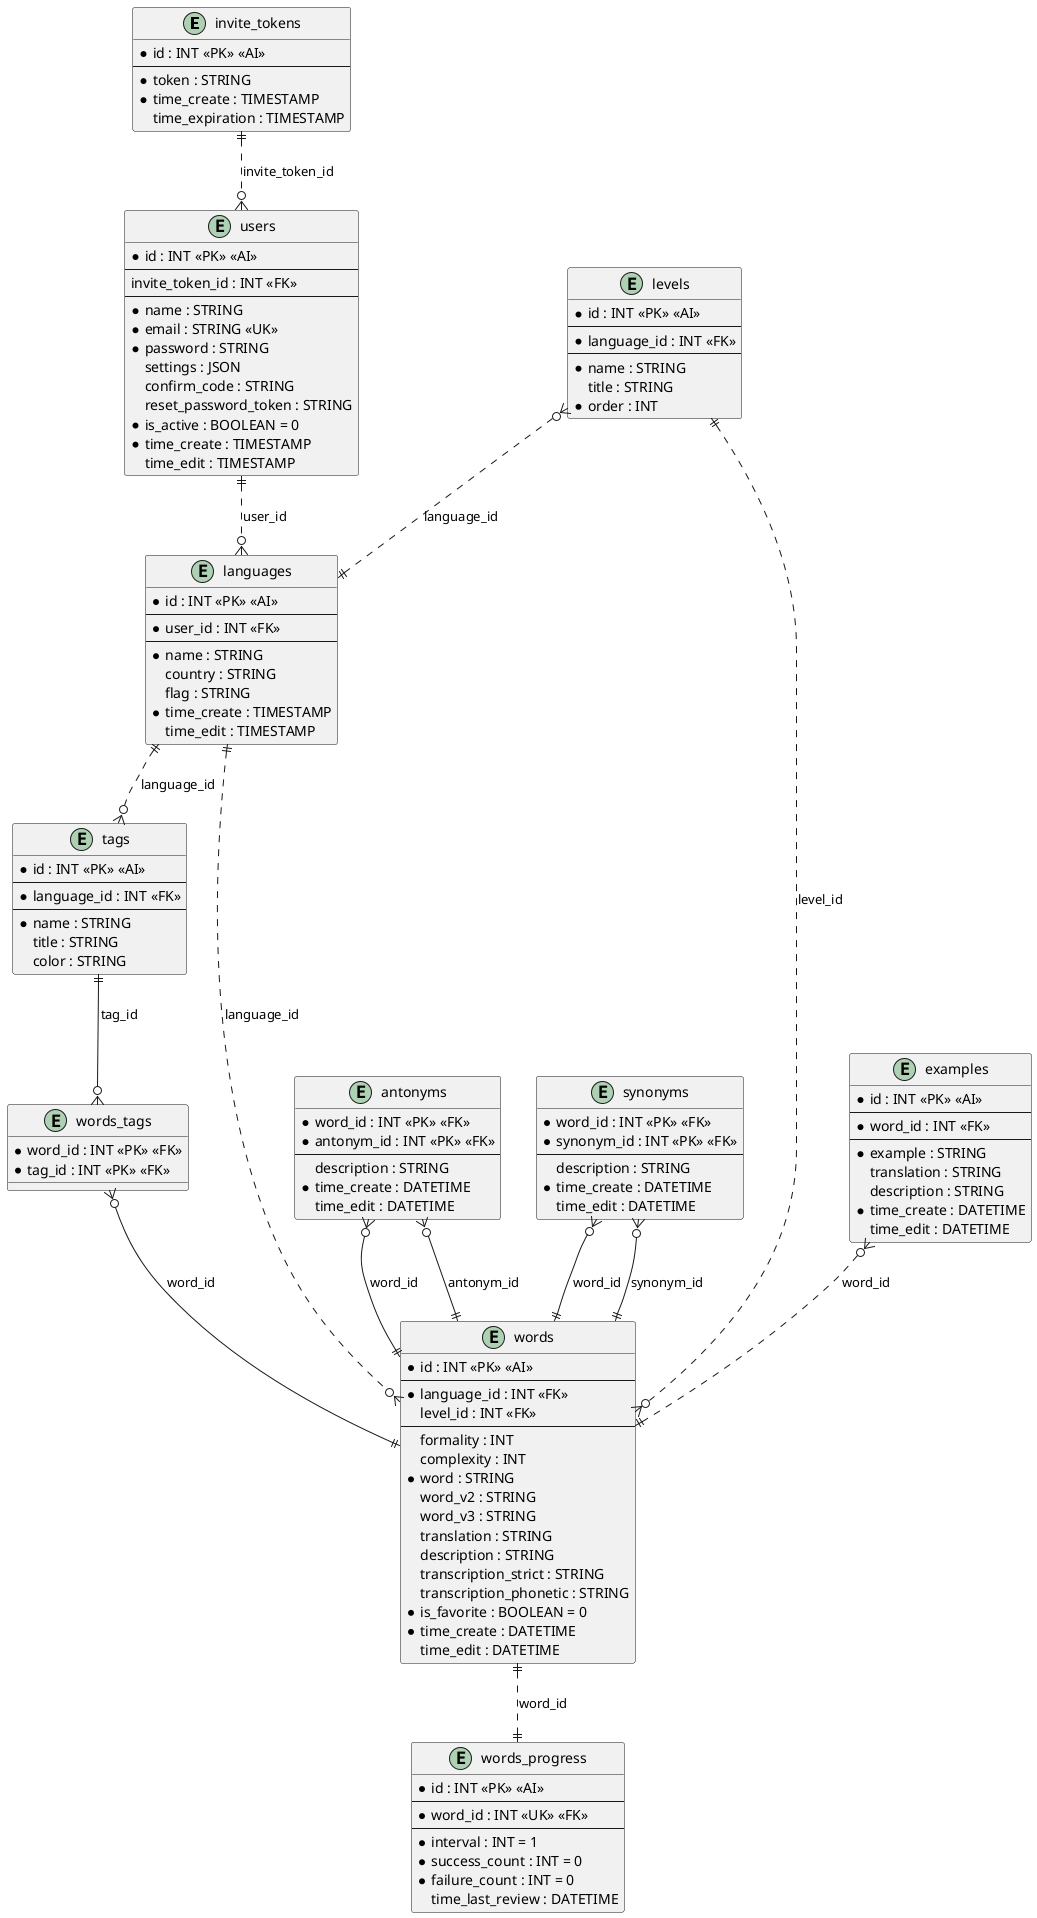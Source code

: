 @startuml dictionary

' this flag is used to make wires straight-angled:
' skinparam linetype ortho

entity invite_tokens {
  * id : INT <<PK>> <<AI>>
  ---
  * token : STRING
  * time_create : TIMESTAMP
  time_expiration : TIMESTAMP
}

entity users {
  * id : INT <<PK>> <<AI>>
  ---
  invite_token_id : INT <<FK>>
  ---
  * name : STRING
  * email : STRING <<UK>>
  * password : STRING
  settings : JSON
  confirm_code : STRING
  reset_password_token : STRING
  * is_active : BOOLEAN = 0
  * time_create : TIMESTAMP
  time_edit : TIMESTAMP
}

entity languages {
  * id : INT <<PK>> <<AI>>
  ---
  * user_id : INT <<FK>>
  ---
  * name : STRING
  country : STRING
  flag : STRING
  * time_create : TIMESTAMP
  time_edit : TIMESTAMP
}

entity tags {
  * id : INT <<PK>> <<AI>>
  ---
  * language_id : INT <<FK>>
  ---
  * name : STRING
  title : STRING
  color : STRING
}

entity words_tags {
  * word_id : INT <<PK>> <<FK>>
  * tag_id : INT <<PK>> <<FK>>
}

entity words_progress {
  * id : INT <<PK>> <<AI>>
  ---
  * word_id : INT <<UK>> <<FK>>
  ---
  * interval : INT = 1
  * success_count : INT = 0
  * failure_count : INT = 0
  time_last_review : DATETIME
}

entity antonyms {
  * word_id : INT <<PK>> <<FK>>
  * antonym_id : INT <<PK>> <<FK>>
  ---
  description : STRING
  * time_create : DATETIME
  time_edit : DATETIME
}

entity synonyms {
  * word_id : INT <<PK>> <<FK>>
  * synonym_id : INT <<PK>> <<FK>>
  ---
  description : STRING
  * time_create : DATETIME
  time_edit : DATETIME
}

entity words {
  * id : INT <<PK>> <<AI>>
  ---
  * language_id : INT <<FK>>
  level_id : INT <<FK>>
  ---
  formality : INT
  complexity : INT
  * word : STRING
  word_v2 : STRING
  word_v3 : STRING
  translation : STRING
  description : STRING
  transcription_strict : STRING
  transcription_phonetic : STRING
  * is_favorite : BOOLEAN = 0
  * time_create : DATETIME
  time_edit : DATETIME
}

entity levels {
  * id : INT <<PK>> <<AI>>
  ---
  * language_id : INT <<FK>>
  ---
  * name : STRING
  title : STRING
  * order : INT
}

entity examples {
  * id : INT <<PK>> <<AI>>
  ---
  * word_id : INT <<FK>>
  ---
  * example : STRING
  translation : STRING
  description : STRING
  * time_create : DATETIME
  time_edit : DATETIME
}

invite_tokens ||..o{ users : "invite_token_id"
users ||..o{ languages : "user_id"
languages ||..o{ tags : "language_id"
languages ||..o{ words : "language_id"
examples }o..|| words : "word_id"
tags ||--o{ words_tags : "tag_id"
words_tags }o--|| words : "word_id"
antonyms }o--|| words : "word_id"
antonyms }o--|| words : "antonym_id"
synonyms }o--|| words : "word_id"
synonyms }o--|| words : "synonym_id"
words ||..|| words_progress : "word_id"
levels }o..|| languages : "language_id"
levels ||..o{ words : "level_id"

@enduml
